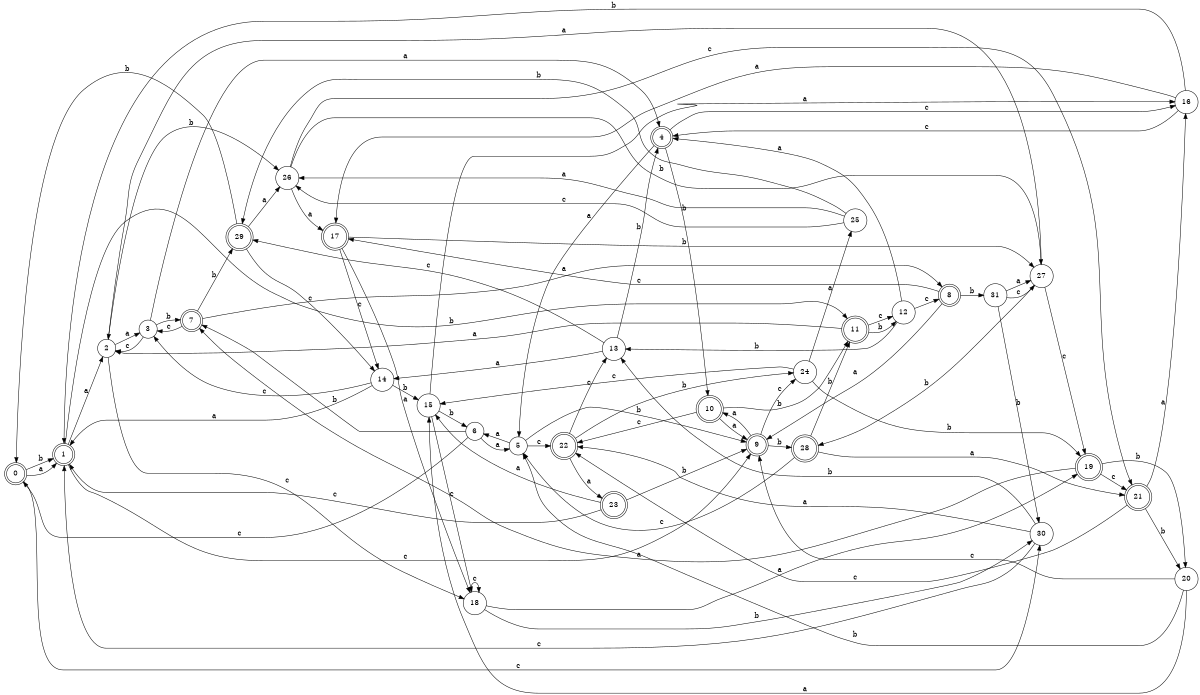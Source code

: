 digraph n26_7 {
__start0 [label="" shape="none"];

rankdir=LR;
size="8,5";

s0 [style="rounded,filled", color="black", fillcolor="white" shape="doublecircle", label="0"];
s1 [style="rounded,filled", color="black", fillcolor="white" shape="doublecircle", label="1"];
s2 [style="filled", color="black", fillcolor="white" shape="circle", label="2"];
s3 [style="filled", color="black", fillcolor="white" shape="circle", label="3"];
s4 [style="rounded,filled", color="black", fillcolor="white" shape="doublecircle", label="4"];
s5 [style="filled", color="black", fillcolor="white" shape="circle", label="5"];
s6 [style="filled", color="black", fillcolor="white" shape="circle", label="6"];
s7 [style="rounded,filled", color="black", fillcolor="white" shape="doublecircle", label="7"];
s8 [style="rounded,filled", color="black", fillcolor="white" shape="doublecircle", label="8"];
s9 [style="rounded,filled", color="black", fillcolor="white" shape="doublecircle", label="9"];
s10 [style="rounded,filled", color="black", fillcolor="white" shape="doublecircle", label="10"];
s11 [style="rounded,filled", color="black", fillcolor="white" shape="doublecircle", label="11"];
s12 [style="filled", color="black", fillcolor="white" shape="circle", label="12"];
s13 [style="filled", color="black", fillcolor="white" shape="circle", label="13"];
s14 [style="filled", color="black", fillcolor="white" shape="circle", label="14"];
s15 [style="filled", color="black", fillcolor="white" shape="circle", label="15"];
s16 [style="filled", color="black", fillcolor="white" shape="circle", label="16"];
s17 [style="rounded,filled", color="black", fillcolor="white" shape="doublecircle", label="17"];
s18 [style="filled", color="black", fillcolor="white" shape="circle", label="18"];
s19 [style="rounded,filled", color="black", fillcolor="white" shape="doublecircle", label="19"];
s20 [style="filled", color="black", fillcolor="white" shape="circle", label="20"];
s21 [style="rounded,filled", color="black", fillcolor="white" shape="doublecircle", label="21"];
s22 [style="rounded,filled", color="black", fillcolor="white" shape="doublecircle", label="22"];
s23 [style="rounded,filled", color="black", fillcolor="white" shape="doublecircle", label="23"];
s24 [style="filled", color="black", fillcolor="white" shape="circle", label="24"];
s25 [style="filled", color="black", fillcolor="white" shape="circle", label="25"];
s26 [style="filled", color="black", fillcolor="white" shape="circle", label="26"];
s27 [style="filled", color="black", fillcolor="white" shape="circle", label="27"];
s28 [style="rounded,filled", color="black", fillcolor="white" shape="doublecircle", label="28"];
s29 [style="rounded,filled", color="black", fillcolor="white" shape="doublecircle", label="29"];
s30 [style="filled", color="black", fillcolor="white" shape="circle", label="30"];
s31 [style="filled", color="black", fillcolor="white" shape="circle", label="31"];
s0 -> s1 [label="a"];
s0 -> s1 [label="b"];
s0 -> s30 [label="c"];
s1 -> s2 [label="a"];
s1 -> s11 [label="b"];
s1 -> s9 [label="c"];
s2 -> s3 [label="a"];
s2 -> s26 [label="b"];
s2 -> s18 [label="c"];
s3 -> s4 [label="a"];
s3 -> s7 [label="b"];
s3 -> s2 [label="c"];
s4 -> s5 [label="a"];
s4 -> s10 [label="b"];
s4 -> s16 [label="c"];
s5 -> s6 [label="a"];
s5 -> s9 [label="b"];
s5 -> s22 [label="c"];
s6 -> s5 [label="a"];
s6 -> s7 [label="b"];
s6 -> s0 [label="c"];
s7 -> s8 [label="a"];
s7 -> s29 [label="b"];
s7 -> s3 [label="c"];
s8 -> s9 [label="a"];
s8 -> s31 [label="b"];
s8 -> s17 [label="c"];
s9 -> s10 [label="a"];
s9 -> s28 [label="b"];
s9 -> s24 [label="c"];
s10 -> s9 [label="a"];
s10 -> s11 [label="b"];
s10 -> s22 [label="c"];
s11 -> s2 [label="a"];
s11 -> s12 [label="b"];
s11 -> s12 [label="c"];
s12 -> s4 [label="a"];
s12 -> s13 [label="b"];
s12 -> s8 [label="c"];
s13 -> s14 [label="a"];
s13 -> s4 [label="b"];
s13 -> s29 [label="c"];
s14 -> s1 [label="a"];
s14 -> s15 [label="b"];
s14 -> s3 [label="c"];
s15 -> s16 [label="a"];
s15 -> s6 [label="b"];
s15 -> s18 [label="c"];
s16 -> s17 [label="a"];
s16 -> s1 [label="b"];
s16 -> s4 [label="c"];
s17 -> s18 [label="a"];
s17 -> s27 [label="b"];
s17 -> s14 [label="c"];
s18 -> s19 [label="a"];
s18 -> s30 [label="b"];
s18 -> s18 [label="c"];
s19 -> s7 [label="a"];
s19 -> s20 [label="b"];
s19 -> s21 [label="c"];
s20 -> s15 [label="a"];
s20 -> s5 [label="b"];
s20 -> s9 [label="c"];
s21 -> s16 [label="a"];
s21 -> s20 [label="b"];
s21 -> s22 [label="c"];
s22 -> s23 [label="a"];
s22 -> s24 [label="b"];
s22 -> s13 [label="c"];
s23 -> s15 [label="a"];
s23 -> s9 [label="b"];
s23 -> s1 [label="c"];
s24 -> s25 [label="a"];
s24 -> s19 [label="b"];
s24 -> s15 [label="c"];
s25 -> s26 [label="a"];
s25 -> s29 [label="b"];
s25 -> s26 [label="c"];
s26 -> s17 [label="a"];
s26 -> s27 [label="b"];
s26 -> s21 [label="c"];
s27 -> s2 [label="a"];
s27 -> s28 [label="b"];
s27 -> s19 [label="c"];
s28 -> s21 [label="a"];
s28 -> s11 [label="b"];
s28 -> s5 [label="c"];
s29 -> s26 [label="a"];
s29 -> s0 [label="b"];
s29 -> s14 [label="c"];
s30 -> s22 [label="a"];
s30 -> s13 [label="b"];
s30 -> s1 [label="c"];
s31 -> s27 [label="a"];
s31 -> s30 [label="b"];
s31 -> s27 [label="c"];

}